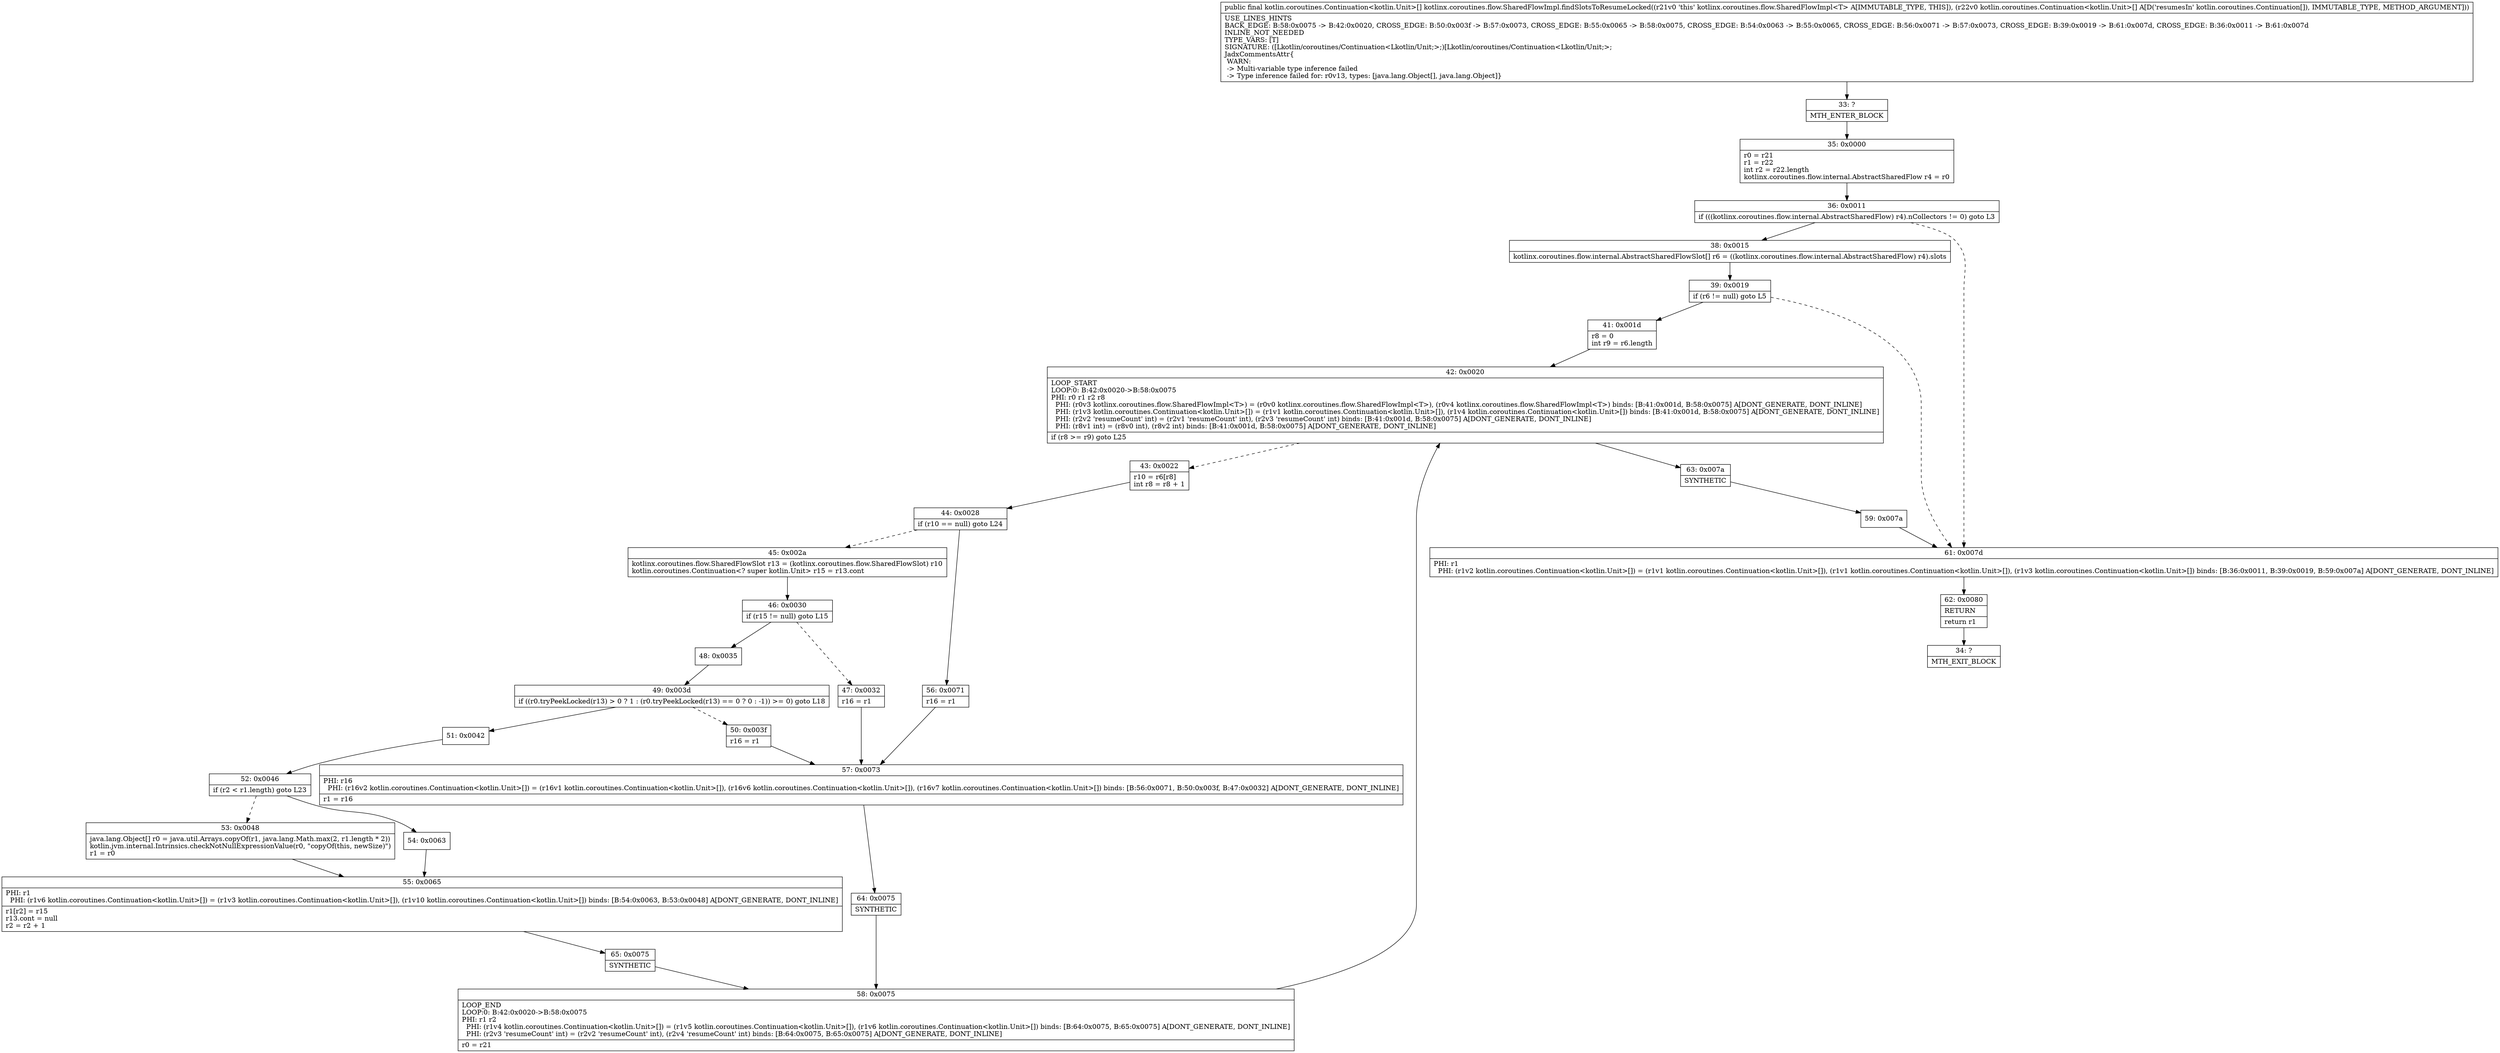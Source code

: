digraph "CFG forkotlinx.coroutines.flow.SharedFlowImpl.findSlotsToResumeLocked([Lkotlin\/coroutines\/Continuation;)[Lkotlin\/coroutines\/Continuation;" {
Node_33 [shape=record,label="{33\:\ ?|MTH_ENTER_BLOCK\l}"];
Node_35 [shape=record,label="{35\:\ 0x0000|r0 = r21\lr1 = r22\lint r2 = r22.length\lkotlinx.coroutines.flow.internal.AbstractSharedFlow r4 = r0\l}"];
Node_36 [shape=record,label="{36\:\ 0x0011|if (((kotlinx.coroutines.flow.internal.AbstractSharedFlow) r4).nCollectors != 0) goto L3\l}"];
Node_38 [shape=record,label="{38\:\ 0x0015|kotlinx.coroutines.flow.internal.AbstractSharedFlowSlot[] r6 = ((kotlinx.coroutines.flow.internal.AbstractSharedFlow) r4).slots\l}"];
Node_39 [shape=record,label="{39\:\ 0x0019|if (r6 != null) goto L5\l}"];
Node_41 [shape=record,label="{41\:\ 0x001d|r8 = 0\lint r9 = r6.length\l}"];
Node_42 [shape=record,label="{42\:\ 0x0020|LOOP_START\lLOOP:0: B:42:0x0020\-\>B:58:0x0075\lPHI: r0 r1 r2 r8 \l  PHI: (r0v3 kotlinx.coroutines.flow.SharedFlowImpl\<T\>) = (r0v0 kotlinx.coroutines.flow.SharedFlowImpl\<T\>), (r0v4 kotlinx.coroutines.flow.SharedFlowImpl\<T\>) binds: [B:41:0x001d, B:58:0x0075] A[DONT_GENERATE, DONT_INLINE]\l  PHI: (r1v3 kotlin.coroutines.Continuation\<kotlin.Unit\>[]) = (r1v1 kotlin.coroutines.Continuation\<kotlin.Unit\>[]), (r1v4 kotlin.coroutines.Continuation\<kotlin.Unit\>[]) binds: [B:41:0x001d, B:58:0x0075] A[DONT_GENERATE, DONT_INLINE]\l  PHI: (r2v2 'resumeCount' int) = (r2v1 'resumeCount' int), (r2v3 'resumeCount' int) binds: [B:41:0x001d, B:58:0x0075] A[DONT_GENERATE, DONT_INLINE]\l  PHI: (r8v1 int) = (r8v0 int), (r8v2 int) binds: [B:41:0x001d, B:58:0x0075] A[DONT_GENERATE, DONT_INLINE]\l|if (r8 \>= r9) goto L25\l}"];
Node_43 [shape=record,label="{43\:\ 0x0022|r10 = r6[r8]\lint r8 = r8 + 1\l}"];
Node_44 [shape=record,label="{44\:\ 0x0028|if (r10 == null) goto L24\l}"];
Node_45 [shape=record,label="{45\:\ 0x002a|kotlinx.coroutines.flow.SharedFlowSlot r13 = (kotlinx.coroutines.flow.SharedFlowSlot) r10\lkotlin.coroutines.Continuation\<? super kotlin.Unit\> r15 = r13.cont\l}"];
Node_46 [shape=record,label="{46\:\ 0x0030|if (r15 != null) goto L15\l}"];
Node_47 [shape=record,label="{47\:\ 0x0032|r16 = r1\l}"];
Node_57 [shape=record,label="{57\:\ 0x0073|PHI: r16 \l  PHI: (r16v2 kotlin.coroutines.Continuation\<kotlin.Unit\>[]) = (r16v1 kotlin.coroutines.Continuation\<kotlin.Unit\>[]), (r16v6 kotlin.coroutines.Continuation\<kotlin.Unit\>[]), (r16v7 kotlin.coroutines.Continuation\<kotlin.Unit\>[]) binds: [B:56:0x0071, B:50:0x003f, B:47:0x0032] A[DONT_GENERATE, DONT_INLINE]\l|r1 = r16\l}"];
Node_64 [shape=record,label="{64\:\ 0x0075|SYNTHETIC\l}"];
Node_58 [shape=record,label="{58\:\ 0x0075|LOOP_END\lLOOP:0: B:42:0x0020\-\>B:58:0x0075\lPHI: r1 r2 \l  PHI: (r1v4 kotlin.coroutines.Continuation\<kotlin.Unit\>[]) = (r1v5 kotlin.coroutines.Continuation\<kotlin.Unit\>[]), (r1v6 kotlin.coroutines.Continuation\<kotlin.Unit\>[]) binds: [B:64:0x0075, B:65:0x0075] A[DONT_GENERATE, DONT_INLINE]\l  PHI: (r2v3 'resumeCount' int) = (r2v2 'resumeCount' int), (r2v4 'resumeCount' int) binds: [B:64:0x0075, B:65:0x0075] A[DONT_GENERATE, DONT_INLINE]\l|r0 = r21\l}"];
Node_48 [shape=record,label="{48\:\ 0x0035}"];
Node_49 [shape=record,label="{49\:\ 0x003d|if ((r0.tryPeekLocked(r13) \> 0 ? 1 : (r0.tryPeekLocked(r13) == 0 ? 0 : \-1)) \>= 0) goto L18\l}"];
Node_50 [shape=record,label="{50\:\ 0x003f|r16 = r1\l}"];
Node_51 [shape=record,label="{51\:\ 0x0042}"];
Node_52 [shape=record,label="{52\:\ 0x0046|if (r2 \< r1.length) goto L23\l}"];
Node_53 [shape=record,label="{53\:\ 0x0048|java.lang.Object[] r0 = java.util.Arrays.copyOf(r1, java.lang.Math.max(2, r1.length * 2))\lkotlin.jvm.internal.Intrinsics.checkNotNullExpressionValue(r0, \"copyOf(this, newSize)\")\lr1 = r0\l}"];
Node_55 [shape=record,label="{55\:\ 0x0065|PHI: r1 \l  PHI: (r1v6 kotlin.coroutines.Continuation\<kotlin.Unit\>[]) = (r1v3 kotlin.coroutines.Continuation\<kotlin.Unit\>[]), (r1v10 kotlin.coroutines.Continuation\<kotlin.Unit\>[]) binds: [B:54:0x0063, B:53:0x0048] A[DONT_GENERATE, DONT_INLINE]\l|r1[r2] = r15\lr13.cont = null\lr2 = r2 + 1\l}"];
Node_65 [shape=record,label="{65\:\ 0x0075|SYNTHETIC\l}"];
Node_54 [shape=record,label="{54\:\ 0x0063}"];
Node_56 [shape=record,label="{56\:\ 0x0071|r16 = r1\l}"];
Node_63 [shape=record,label="{63\:\ 0x007a|SYNTHETIC\l}"];
Node_59 [shape=record,label="{59\:\ 0x007a}"];
Node_61 [shape=record,label="{61\:\ 0x007d|PHI: r1 \l  PHI: (r1v2 kotlin.coroutines.Continuation\<kotlin.Unit\>[]) = (r1v1 kotlin.coroutines.Continuation\<kotlin.Unit\>[]), (r1v1 kotlin.coroutines.Continuation\<kotlin.Unit\>[]), (r1v3 kotlin.coroutines.Continuation\<kotlin.Unit\>[]) binds: [B:36:0x0011, B:39:0x0019, B:59:0x007a] A[DONT_GENERATE, DONT_INLINE]\l}"];
Node_62 [shape=record,label="{62\:\ 0x0080|RETURN\l|return r1\l}"];
Node_34 [shape=record,label="{34\:\ ?|MTH_EXIT_BLOCK\l}"];
MethodNode[shape=record,label="{public final kotlin.coroutines.Continuation\<kotlin.Unit\>[] kotlinx.coroutines.flow.SharedFlowImpl.findSlotsToResumeLocked((r21v0 'this' kotlinx.coroutines.flow.SharedFlowImpl\<T\> A[IMMUTABLE_TYPE, THIS]), (r22v0 kotlin.coroutines.Continuation\<kotlin.Unit\>[] A[D('resumesIn' kotlin.coroutines.Continuation[]), IMMUTABLE_TYPE, METHOD_ARGUMENT]))  | USE_LINES_HINTS\lBACK_EDGE: B:58:0x0075 \-\> B:42:0x0020, CROSS_EDGE: B:50:0x003f \-\> B:57:0x0073, CROSS_EDGE: B:55:0x0065 \-\> B:58:0x0075, CROSS_EDGE: B:54:0x0063 \-\> B:55:0x0065, CROSS_EDGE: B:56:0x0071 \-\> B:57:0x0073, CROSS_EDGE: B:39:0x0019 \-\> B:61:0x007d, CROSS_EDGE: B:36:0x0011 \-\> B:61:0x007d\lINLINE_NOT_NEEDED\lTYPE_VARS: [T]\lSIGNATURE: ([Lkotlin\/coroutines\/Continuation\<Lkotlin\/Unit;\>;)[Lkotlin\/coroutines\/Continuation\<Lkotlin\/Unit;\>;\lJadxCommentsAttr\{\l WARN: \l \-\> Multi\-variable type inference failed\l \-\> Type inference failed for: r0v13, types: [java.lang.Object[], java.lang.Object]\}\l}"];
MethodNode -> Node_33;Node_33 -> Node_35;
Node_35 -> Node_36;
Node_36 -> Node_38;
Node_36 -> Node_61[style=dashed];
Node_38 -> Node_39;
Node_39 -> Node_41;
Node_39 -> Node_61[style=dashed];
Node_41 -> Node_42;
Node_42 -> Node_43[style=dashed];
Node_42 -> Node_63;
Node_43 -> Node_44;
Node_44 -> Node_45[style=dashed];
Node_44 -> Node_56;
Node_45 -> Node_46;
Node_46 -> Node_47[style=dashed];
Node_46 -> Node_48;
Node_47 -> Node_57;
Node_57 -> Node_64;
Node_64 -> Node_58;
Node_58 -> Node_42;
Node_48 -> Node_49;
Node_49 -> Node_50[style=dashed];
Node_49 -> Node_51;
Node_50 -> Node_57;
Node_51 -> Node_52;
Node_52 -> Node_53[style=dashed];
Node_52 -> Node_54;
Node_53 -> Node_55;
Node_55 -> Node_65;
Node_65 -> Node_58;
Node_54 -> Node_55;
Node_56 -> Node_57;
Node_63 -> Node_59;
Node_59 -> Node_61;
Node_61 -> Node_62;
Node_62 -> Node_34;
}

